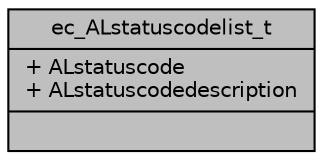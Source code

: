 digraph "ec_ALstatuscodelist_t"
{
 // INTERACTIVE_SVG=YES
  edge [fontname="Helvetica",fontsize="10",labelfontname="Helvetica",labelfontsize="10"];
  node [fontname="Helvetica",fontsize="10",shape=record];
  Node1 [label="{ec_ALstatuscodelist_t\n|+ ALstatuscode\l+ ALstatuscodedescription\l|}",height=0.2,width=0.4,color="black", fillcolor="grey75", style="filled" fontcolor="black"];
}
